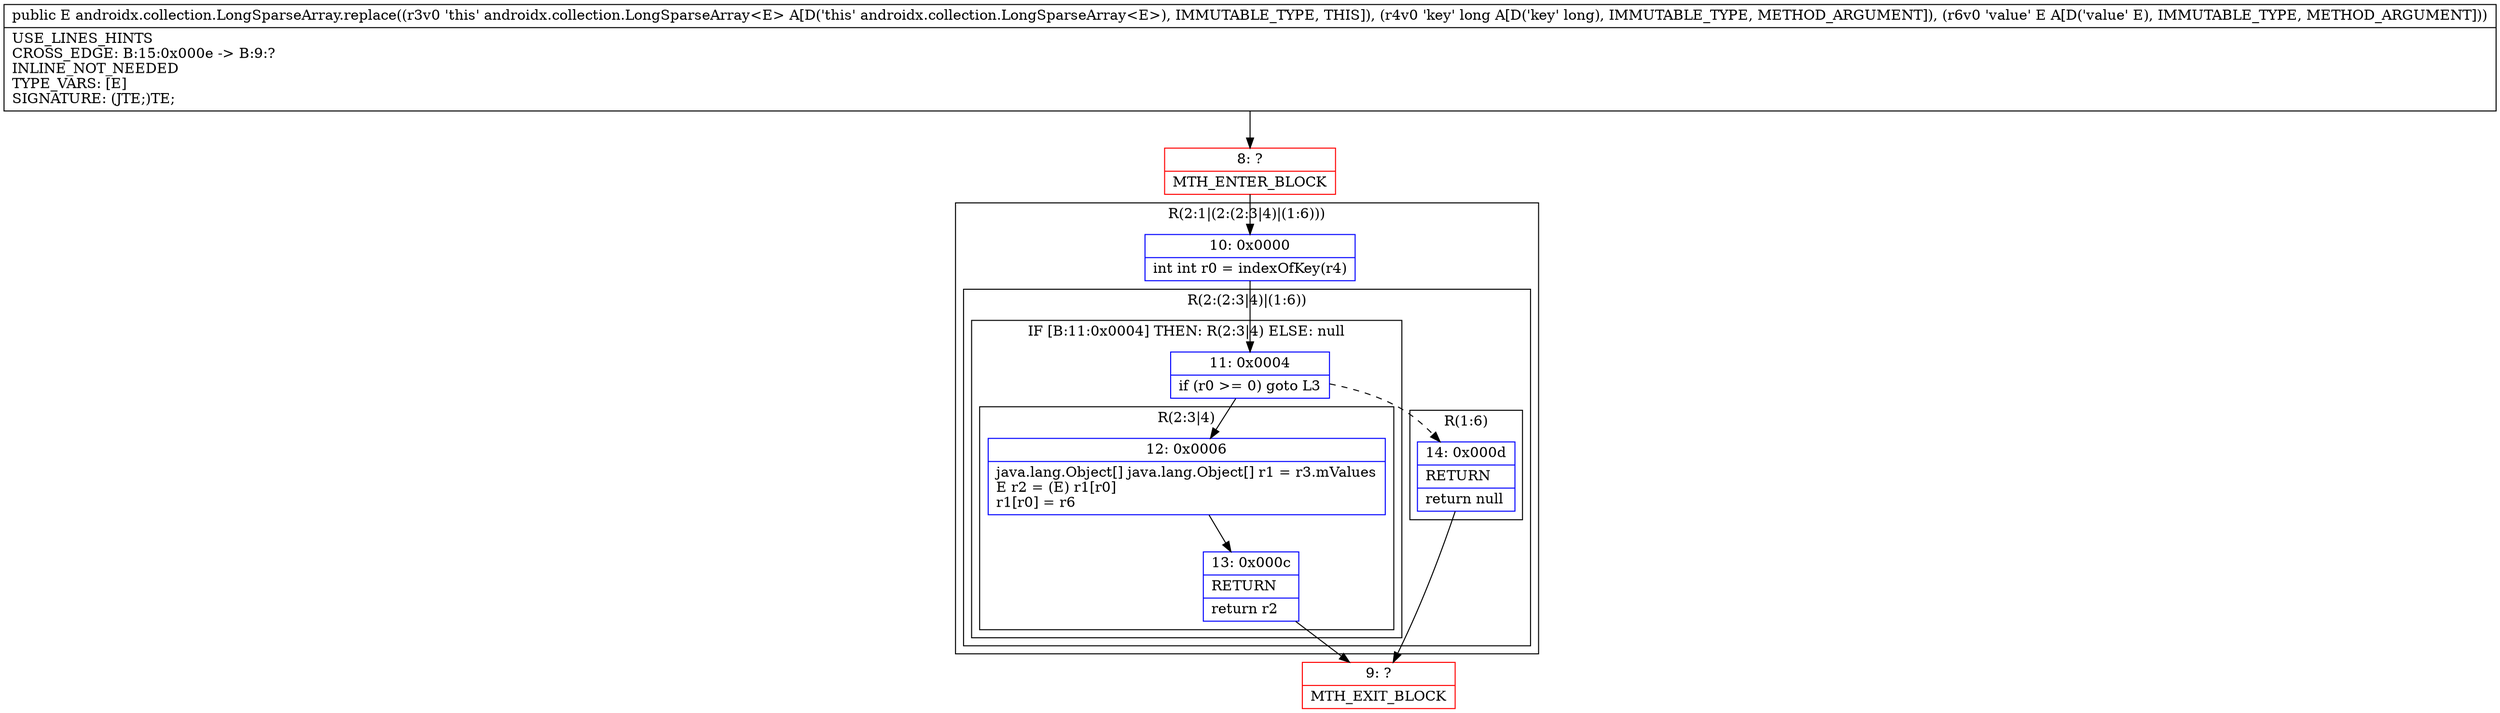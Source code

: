 digraph "CFG forandroidx.collection.LongSparseArray.replace(JLjava\/lang\/Object;)Ljava\/lang\/Object;" {
subgraph cluster_Region_789922516 {
label = "R(2:1|(2:(2:3|4)|(1:6)))";
node [shape=record,color=blue];
Node_10 [shape=record,label="{10\:\ 0x0000|int int r0 = indexOfKey(r4)\l}"];
subgraph cluster_Region_1933931080 {
label = "R(2:(2:3|4)|(1:6))";
node [shape=record,color=blue];
subgraph cluster_IfRegion_1293655286 {
label = "IF [B:11:0x0004] THEN: R(2:3|4) ELSE: null";
node [shape=record,color=blue];
Node_11 [shape=record,label="{11\:\ 0x0004|if (r0 \>= 0) goto L3\l}"];
subgraph cluster_Region_943385579 {
label = "R(2:3|4)";
node [shape=record,color=blue];
Node_12 [shape=record,label="{12\:\ 0x0006|java.lang.Object[] java.lang.Object[] r1 = r3.mValues\lE r2 = (E) r1[r0]\lr1[r0] = r6\l}"];
Node_13 [shape=record,label="{13\:\ 0x000c|RETURN\l|return r2\l}"];
}
}
subgraph cluster_Region_386546233 {
label = "R(1:6)";
node [shape=record,color=blue];
Node_14 [shape=record,label="{14\:\ 0x000d|RETURN\l|return null\l}"];
}
}
}
Node_8 [shape=record,color=red,label="{8\:\ ?|MTH_ENTER_BLOCK\l}"];
Node_9 [shape=record,color=red,label="{9\:\ ?|MTH_EXIT_BLOCK\l}"];
MethodNode[shape=record,label="{public E androidx.collection.LongSparseArray.replace((r3v0 'this' androidx.collection.LongSparseArray\<E\> A[D('this' androidx.collection.LongSparseArray\<E\>), IMMUTABLE_TYPE, THIS]), (r4v0 'key' long A[D('key' long), IMMUTABLE_TYPE, METHOD_ARGUMENT]), (r6v0 'value' E A[D('value' E), IMMUTABLE_TYPE, METHOD_ARGUMENT]))  | USE_LINES_HINTS\lCROSS_EDGE: B:15:0x000e \-\> B:9:?\lINLINE_NOT_NEEDED\lTYPE_VARS: [E]\lSIGNATURE: (JTE;)TE;\l}"];
MethodNode -> Node_8;Node_10 -> Node_11;
Node_11 -> Node_12;
Node_11 -> Node_14[style=dashed];
Node_12 -> Node_13;
Node_13 -> Node_9;
Node_14 -> Node_9;
Node_8 -> Node_10;
}

